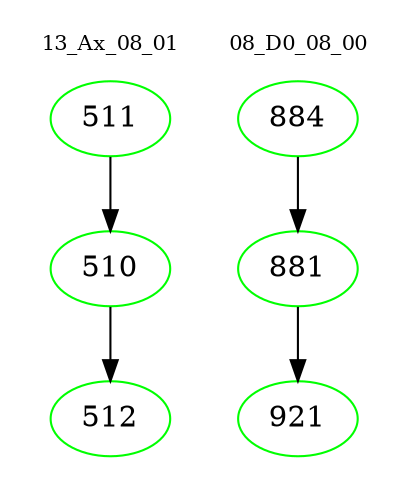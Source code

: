 digraph{
subgraph cluster_0 {
color = white
label = "13_Ax_08_01";
fontsize=10;
T0_511 [label="511", color="green"]
T0_511 -> T0_510 [color="black"]
T0_510 [label="510", color="green"]
T0_510 -> T0_512 [color="black"]
T0_512 [label="512", color="green"]
}
subgraph cluster_1 {
color = white
label = "08_D0_08_00";
fontsize=10;
T1_884 [label="884", color="green"]
T1_884 -> T1_881 [color="black"]
T1_881 [label="881", color="green"]
T1_881 -> T1_921 [color="black"]
T1_921 [label="921", color="green"]
}
}
